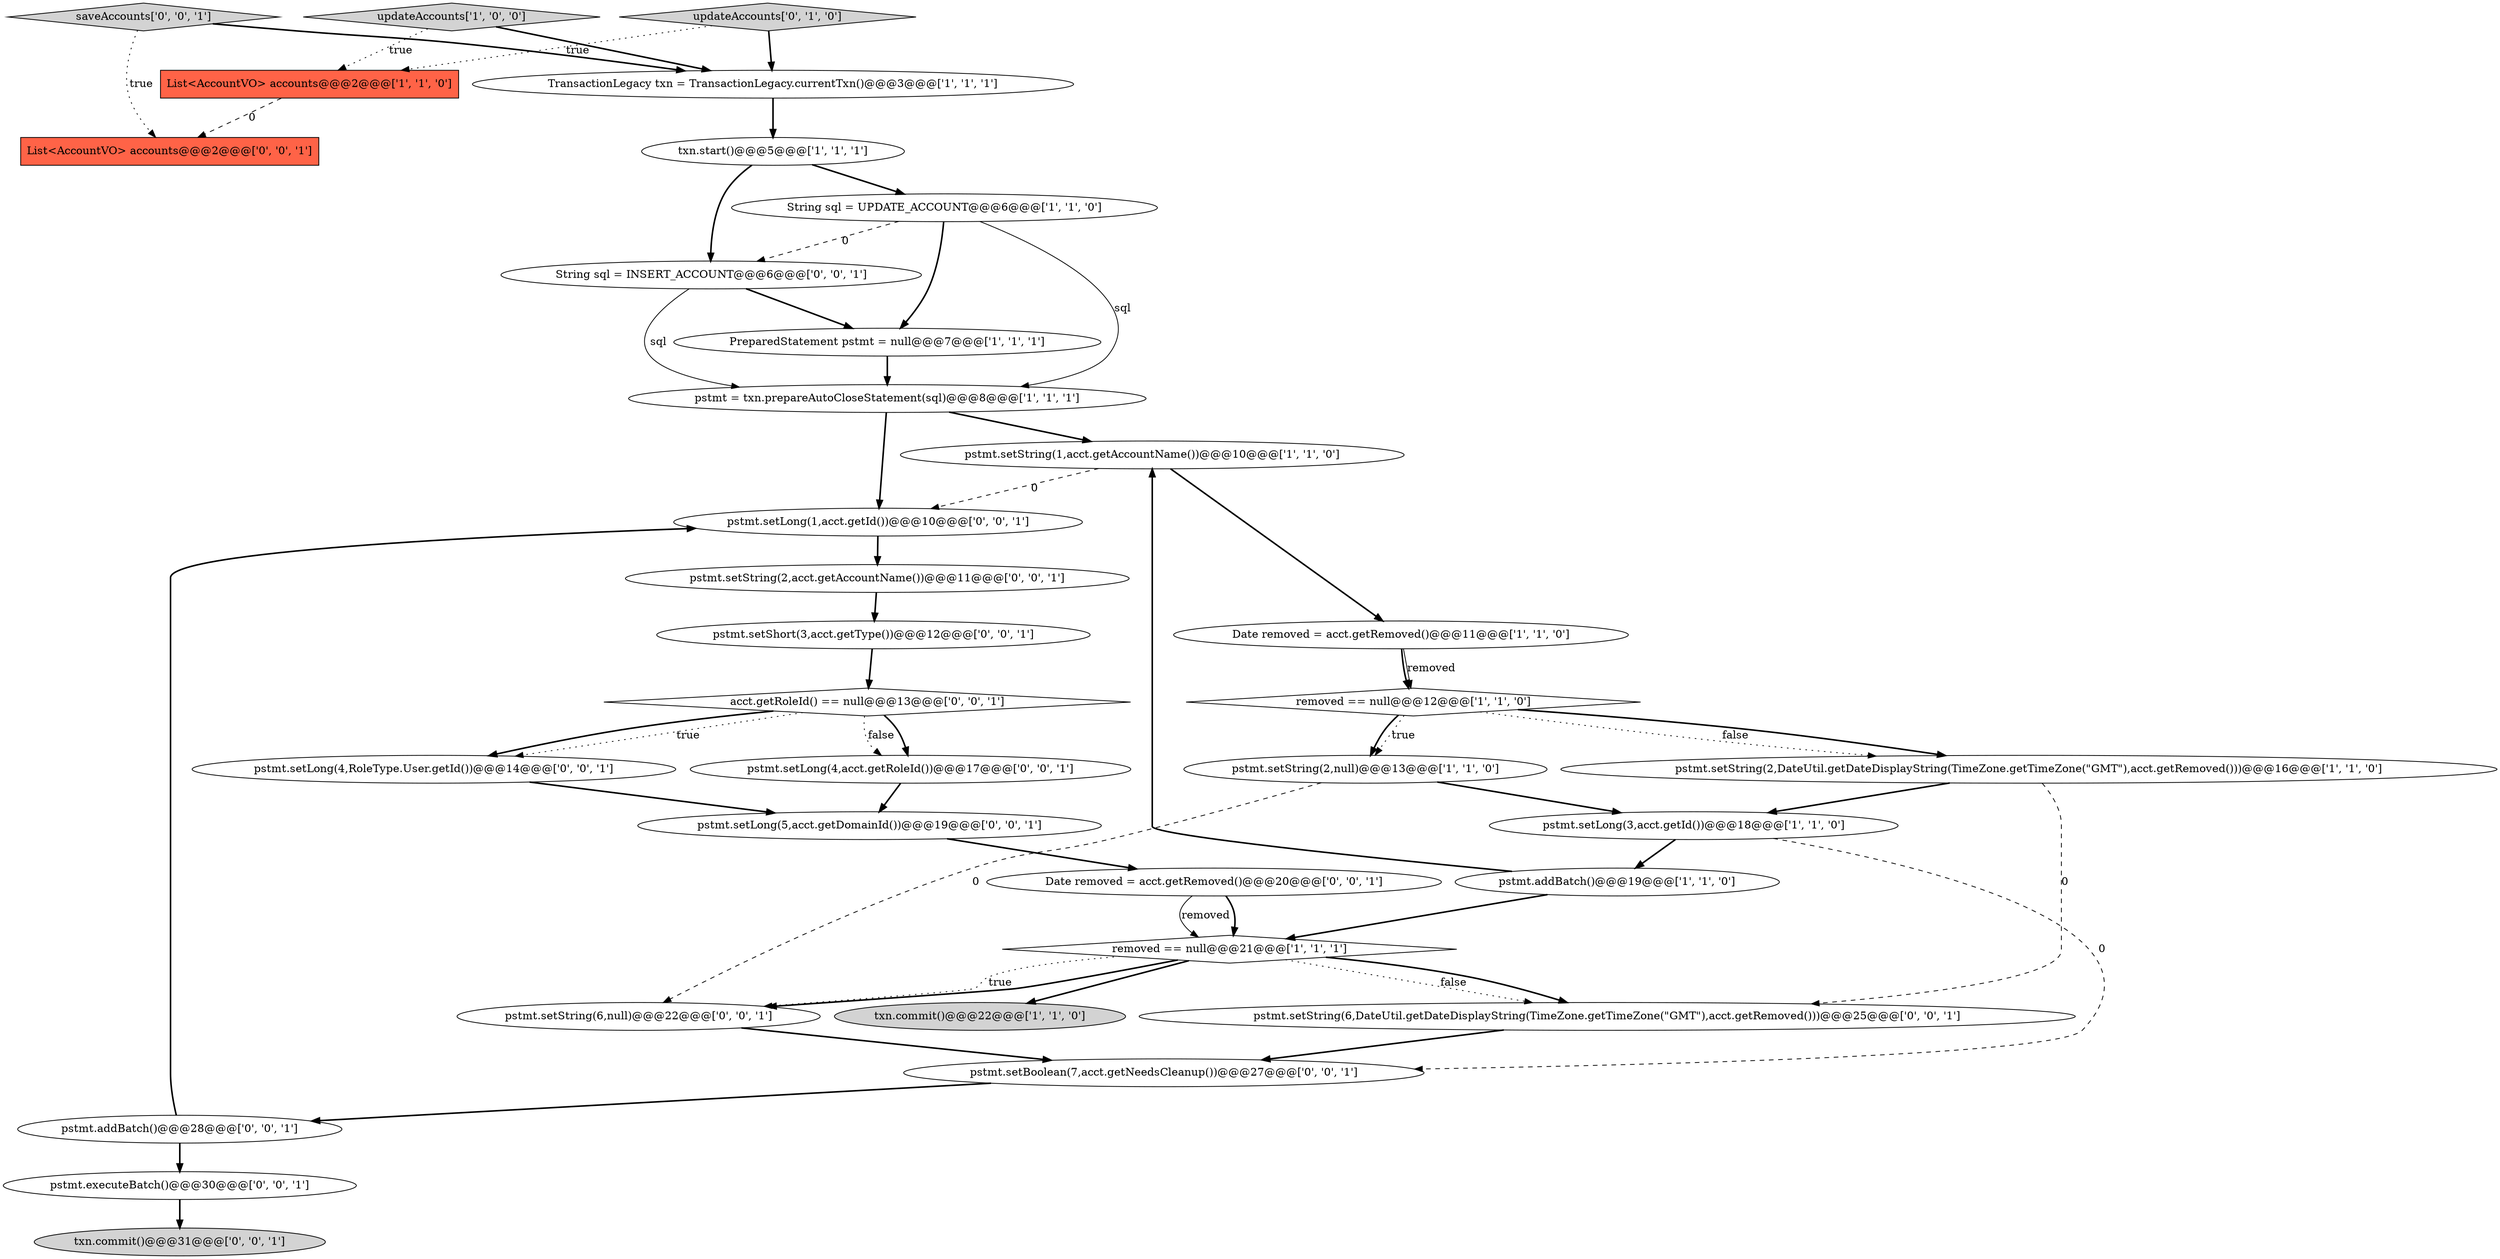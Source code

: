 digraph {
12 [style = filled, label = "updateAccounts['1', '0', '0']", fillcolor = lightgray, shape = diamond image = "AAA0AAABBB1BBB"];
20 [style = filled, label = "pstmt.setLong(5,acct.getDomainId())@@@19@@@['0', '0', '1']", fillcolor = white, shape = ellipse image = "AAA0AAABBB3BBB"];
18 [style = filled, label = "pstmt.setLong(4,acct.getRoleId())@@@17@@@['0', '0', '1']", fillcolor = white, shape = ellipse image = "AAA0AAABBB3BBB"];
32 [style = filled, label = "saveAccounts['0', '0', '1']", fillcolor = lightgray, shape = diamond image = "AAA0AAABBB3BBB"];
30 [style = filled, label = "pstmt.executeBatch()@@@30@@@['0', '0', '1']", fillcolor = white, shape = ellipse image = "AAA0AAABBB3BBB"];
33 [style = filled, label = "List<AccountVO> accounts@@@2@@@['0', '0', '1']", fillcolor = tomato, shape = box image = "AAA0AAABBB3BBB"];
22 [style = filled, label = "pstmt.setString(2,acct.getAccountName())@@@11@@@['0', '0', '1']", fillcolor = white, shape = ellipse image = "AAA0AAABBB3BBB"];
10 [style = filled, label = "txn.commit()@@@22@@@['1', '1', '0']", fillcolor = lightgray, shape = ellipse image = "AAA0AAABBB1BBB"];
31 [style = filled, label = "String sql = INSERT_ACCOUNT@@@6@@@['0', '0', '1']", fillcolor = white, shape = ellipse image = "AAA0AAABBB3BBB"];
28 [style = filled, label = "txn.commit()@@@31@@@['0', '0', '1']", fillcolor = lightgray, shape = ellipse image = "AAA0AAABBB3BBB"];
25 [style = filled, label = "pstmt.setString(6,DateUtil.getDateDisplayString(TimeZone.getTimeZone(\"GMT\"),acct.getRemoved()))@@@25@@@['0', '0', '1']", fillcolor = white, shape = ellipse image = "AAA0AAABBB3BBB"];
6 [style = filled, label = "removed == null@@@21@@@['1', '1', '1']", fillcolor = white, shape = diamond image = "AAA0AAABBB1BBB"];
14 [style = filled, label = "removed == null@@@12@@@['1', '1', '0']", fillcolor = white, shape = diamond image = "AAA0AAABBB1BBB"];
8 [style = filled, label = "pstmt.setString(1,acct.getAccountName())@@@10@@@['1', '1', '0']", fillcolor = white, shape = ellipse image = "AAA0AAABBB1BBB"];
5 [style = filled, label = "String sql = UPDATE_ACCOUNT@@@6@@@['1', '1', '0']", fillcolor = white, shape = ellipse image = "AAA0AAABBB1BBB"];
15 [style = filled, label = "pstmt.setLong(3,acct.getId())@@@18@@@['1', '1', '0']", fillcolor = white, shape = ellipse image = "AAA0AAABBB1BBB"];
26 [style = filled, label = "pstmt.setLong(4,RoleType.User.getId())@@@14@@@['0', '0', '1']", fillcolor = white, shape = ellipse image = "AAA0AAABBB3BBB"];
3 [style = filled, label = "pstmt = txn.prepareAutoCloseStatement(sql)@@@8@@@['1', '1', '1']", fillcolor = white, shape = ellipse image = "AAA0AAABBB1BBB"];
1 [style = filled, label = "List<AccountVO> accounts@@@2@@@['1', '1', '0']", fillcolor = tomato, shape = box image = "AAA0AAABBB1BBB"];
17 [style = filled, label = "pstmt.addBatch()@@@28@@@['0', '0', '1']", fillcolor = white, shape = ellipse image = "AAA0AAABBB3BBB"];
23 [style = filled, label = "pstmt.setShort(3,acct.getType())@@@12@@@['0', '0', '1']", fillcolor = white, shape = ellipse image = "AAA0AAABBB3BBB"];
29 [style = filled, label = "pstmt.setLong(1,acct.getId())@@@10@@@['0', '0', '1']", fillcolor = white, shape = ellipse image = "AAA0AAABBB3BBB"];
21 [style = filled, label = "pstmt.setString(6,null)@@@22@@@['0', '0', '1']", fillcolor = white, shape = ellipse image = "AAA0AAABBB3BBB"];
2 [style = filled, label = "pstmt.addBatch()@@@19@@@['1', '1', '0']", fillcolor = white, shape = ellipse image = "AAA0AAABBB1BBB"];
7 [style = filled, label = "pstmt.setString(2,DateUtil.getDateDisplayString(TimeZone.getTimeZone(\"GMT\"),acct.getRemoved()))@@@16@@@['1', '1', '0']", fillcolor = white, shape = ellipse image = "AAA0AAABBB1BBB"];
24 [style = filled, label = "acct.getRoleId() == null@@@13@@@['0', '0', '1']", fillcolor = white, shape = diamond image = "AAA0AAABBB3BBB"];
27 [style = filled, label = "pstmt.setBoolean(7,acct.getNeedsCleanup())@@@27@@@['0', '0', '1']", fillcolor = white, shape = ellipse image = "AAA0AAABBB3BBB"];
9 [style = filled, label = "Date removed = acct.getRemoved()@@@11@@@['1', '1', '0']", fillcolor = white, shape = ellipse image = "AAA0AAABBB1BBB"];
16 [style = filled, label = "updateAccounts['0', '1', '0']", fillcolor = lightgray, shape = diamond image = "AAA0AAABBB2BBB"];
13 [style = filled, label = "txn.start()@@@5@@@['1', '1', '1']", fillcolor = white, shape = ellipse image = "AAA0AAABBB1BBB"];
0 [style = filled, label = "pstmt.setString(2,null)@@@13@@@['1', '1', '0']", fillcolor = white, shape = ellipse image = "AAA0AAABBB1BBB"];
19 [style = filled, label = "Date removed = acct.getRemoved()@@@20@@@['0', '0', '1']", fillcolor = white, shape = ellipse image = "AAA0AAABBB3BBB"];
4 [style = filled, label = "TransactionLegacy txn = TransactionLegacy.currentTxn()@@@3@@@['1', '1', '1']", fillcolor = white, shape = ellipse image = "AAA0AAABBB1BBB"];
11 [style = filled, label = "PreparedStatement pstmt = null@@@7@@@['1', '1', '1']", fillcolor = white, shape = ellipse image = "AAA0AAABBB1BBB"];
3->29 [style = bold, label=""];
11->3 [style = bold, label=""];
14->7 [style = bold, label=""];
14->0 [style = dotted, label="true"];
31->11 [style = bold, label=""];
8->9 [style = bold, label=""];
18->20 [style = bold, label=""];
19->6 [style = bold, label=""];
16->4 [style = bold, label=""];
24->18 [style = bold, label=""];
14->7 [style = dotted, label="false"];
23->24 [style = bold, label=""];
24->26 [style = dotted, label="true"];
0->21 [style = dashed, label="0"];
12->4 [style = bold, label=""];
26->20 [style = bold, label=""];
8->29 [style = dashed, label="0"];
13->31 [style = bold, label=""];
14->0 [style = bold, label=""];
5->31 [style = dashed, label="0"];
7->25 [style = dashed, label="0"];
16->1 [style = dotted, label="true"];
9->14 [style = solid, label="removed"];
15->2 [style = bold, label=""];
2->8 [style = bold, label=""];
20->19 [style = bold, label=""];
6->25 [style = dotted, label="false"];
6->10 [style = bold, label=""];
6->21 [style = bold, label=""];
32->33 [style = dotted, label="true"];
19->6 [style = solid, label="removed"];
0->15 [style = bold, label=""];
5->3 [style = solid, label="sql"];
5->11 [style = bold, label=""];
27->17 [style = bold, label=""];
3->8 [style = bold, label=""];
24->18 [style = dotted, label="false"];
6->25 [style = bold, label=""];
9->14 [style = bold, label=""];
21->27 [style = bold, label=""];
2->6 [style = bold, label=""];
29->22 [style = bold, label=""];
4->13 [style = bold, label=""];
30->28 [style = bold, label=""];
6->21 [style = dotted, label="true"];
7->15 [style = bold, label=""];
31->3 [style = solid, label="sql"];
22->23 [style = bold, label=""];
25->27 [style = bold, label=""];
32->4 [style = bold, label=""];
17->30 [style = bold, label=""];
12->1 [style = dotted, label="true"];
15->27 [style = dashed, label="0"];
24->26 [style = bold, label=""];
1->33 [style = dashed, label="0"];
17->29 [style = bold, label=""];
13->5 [style = bold, label=""];
}
